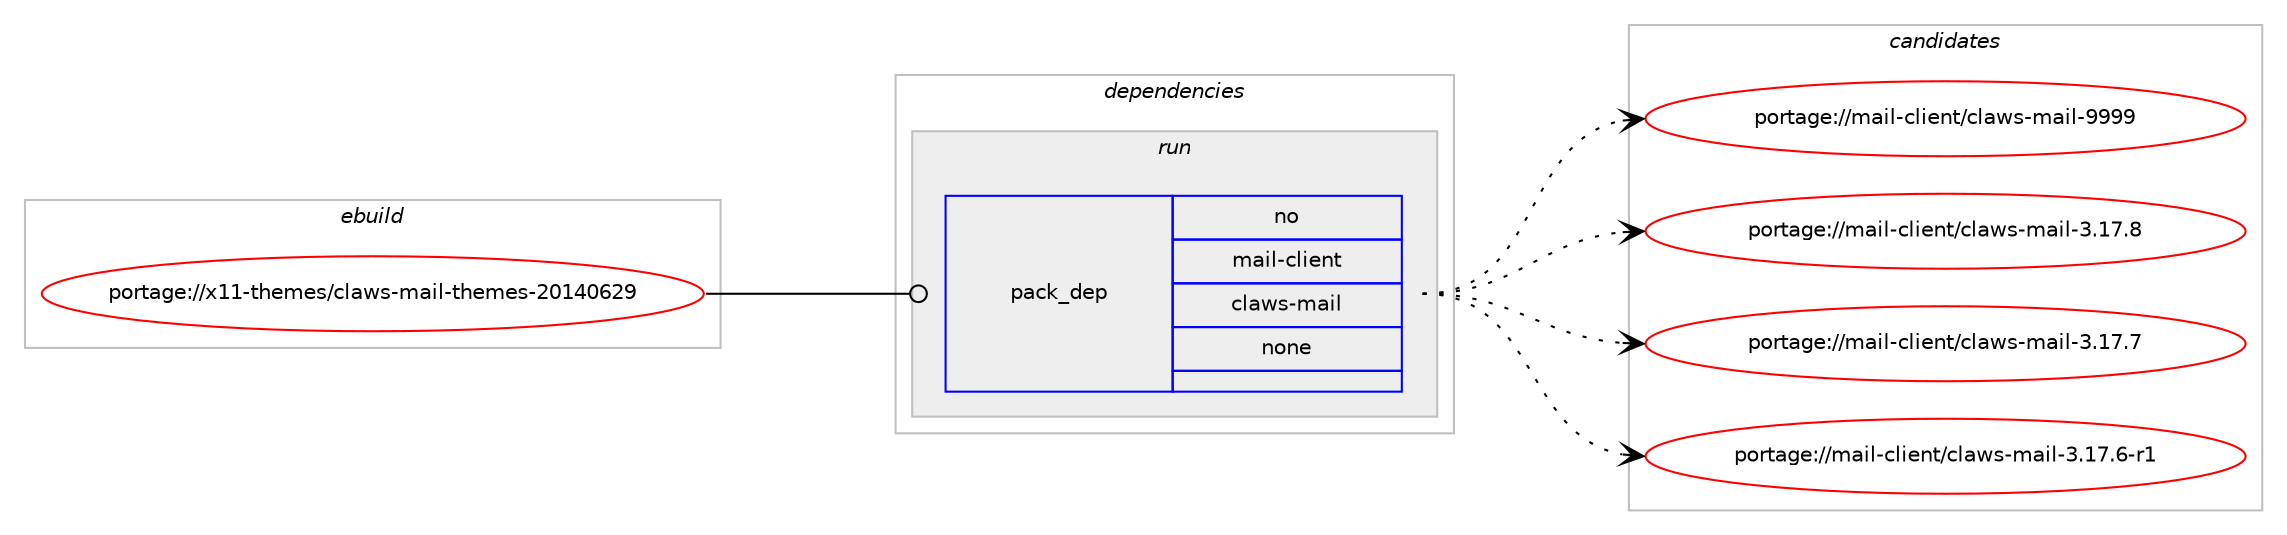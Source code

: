 digraph prolog {

# *************
# Graph options
# *************

newrank=true;
concentrate=true;
compound=true;
graph [rankdir=LR,fontname=Helvetica,fontsize=10,ranksep=1.5];#, ranksep=2.5, nodesep=0.2];
edge  [arrowhead=vee];
node  [fontname=Helvetica,fontsize=10];

# **********
# The ebuild
# **********

subgraph cluster_leftcol {
color=gray;
rank=same;
label=<<i>ebuild</i>>;
id [label="portage://x11-themes/claws-mail-themes-20140629", color=red, width=4, href="../x11-themes/claws-mail-themes-20140629.svg"];
}

# ****************
# The dependencies
# ****************

subgraph cluster_midcol {
color=gray;
label=<<i>dependencies</i>>;
subgraph cluster_compile {
fillcolor="#eeeeee";
style=filled;
label=<<i>compile</i>>;
}
subgraph cluster_compileandrun {
fillcolor="#eeeeee";
style=filled;
label=<<i>compile and run</i>>;
}
subgraph cluster_run {
fillcolor="#eeeeee";
style=filled;
label=<<i>run</i>>;
subgraph pack318 {
dependency340 [label=<<TABLE BORDER="0" CELLBORDER="1" CELLSPACING="0" CELLPADDING="4" WIDTH="220"><TR><TD ROWSPAN="6" CELLPADDING="30">pack_dep</TD></TR><TR><TD WIDTH="110">no</TD></TR><TR><TD>mail-client</TD></TR><TR><TD>claws-mail</TD></TR><TR><TD>none</TD></TR><TR><TD></TD></TR></TABLE>>, shape=none, color=blue];
}
id:e -> dependency340:w [weight=20,style="solid",arrowhead="odot"];
}
}

# **************
# The candidates
# **************

subgraph cluster_choices {
rank=same;
color=gray;
label=<<i>candidates</i>>;

subgraph choice318 {
color=black;
nodesep=1;
choice10997105108459910810510111011647991089711911545109971051084557575757 [label="portage://mail-client/claws-mail-9999", color=red, width=4,href="../mail-client/claws-mail-9999.svg"];
choice109971051084599108105101110116479910897119115451099710510845514649554656 [label="portage://mail-client/claws-mail-3.17.8", color=red, width=4,href="../mail-client/claws-mail-3.17.8.svg"];
choice109971051084599108105101110116479910897119115451099710510845514649554655 [label="portage://mail-client/claws-mail-3.17.7", color=red, width=4,href="../mail-client/claws-mail-3.17.7.svg"];
choice1099710510845991081051011101164799108971191154510997105108455146495546544511449 [label="portage://mail-client/claws-mail-3.17.6-r1", color=red, width=4,href="../mail-client/claws-mail-3.17.6-r1.svg"];
dependency340:e -> choice10997105108459910810510111011647991089711911545109971051084557575757:w [style=dotted,weight="100"];
dependency340:e -> choice109971051084599108105101110116479910897119115451099710510845514649554656:w [style=dotted,weight="100"];
dependency340:e -> choice109971051084599108105101110116479910897119115451099710510845514649554655:w [style=dotted,weight="100"];
dependency340:e -> choice1099710510845991081051011101164799108971191154510997105108455146495546544511449:w [style=dotted,weight="100"];
}
}

}
